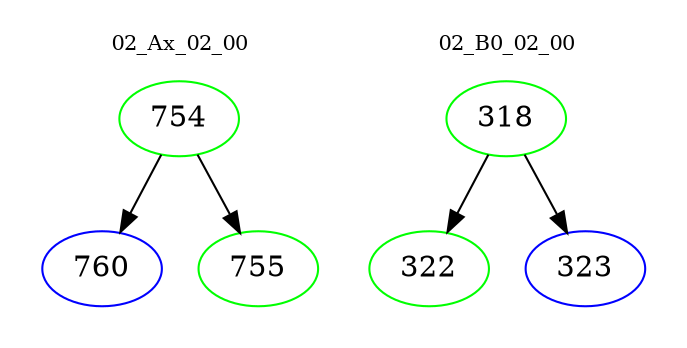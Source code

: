 digraph{
subgraph cluster_0 {
color = white
label = "02_Ax_02_00";
fontsize=10;
T0_754 [label="754", color="green"]
T0_754 -> T0_760 [color="black"]
T0_760 [label="760", color="blue"]
T0_754 -> T0_755 [color="black"]
T0_755 [label="755", color="green"]
}
subgraph cluster_1 {
color = white
label = "02_B0_02_00";
fontsize=10;
T1_318 [label="318", color="green"]
T1_318 -> T1_322 [color="black"]
T1_322 [label="322", color="green"]
T1_318 -> T1_323 [color="black"]
T1_323 [label="323", color="blue"]
}
}
